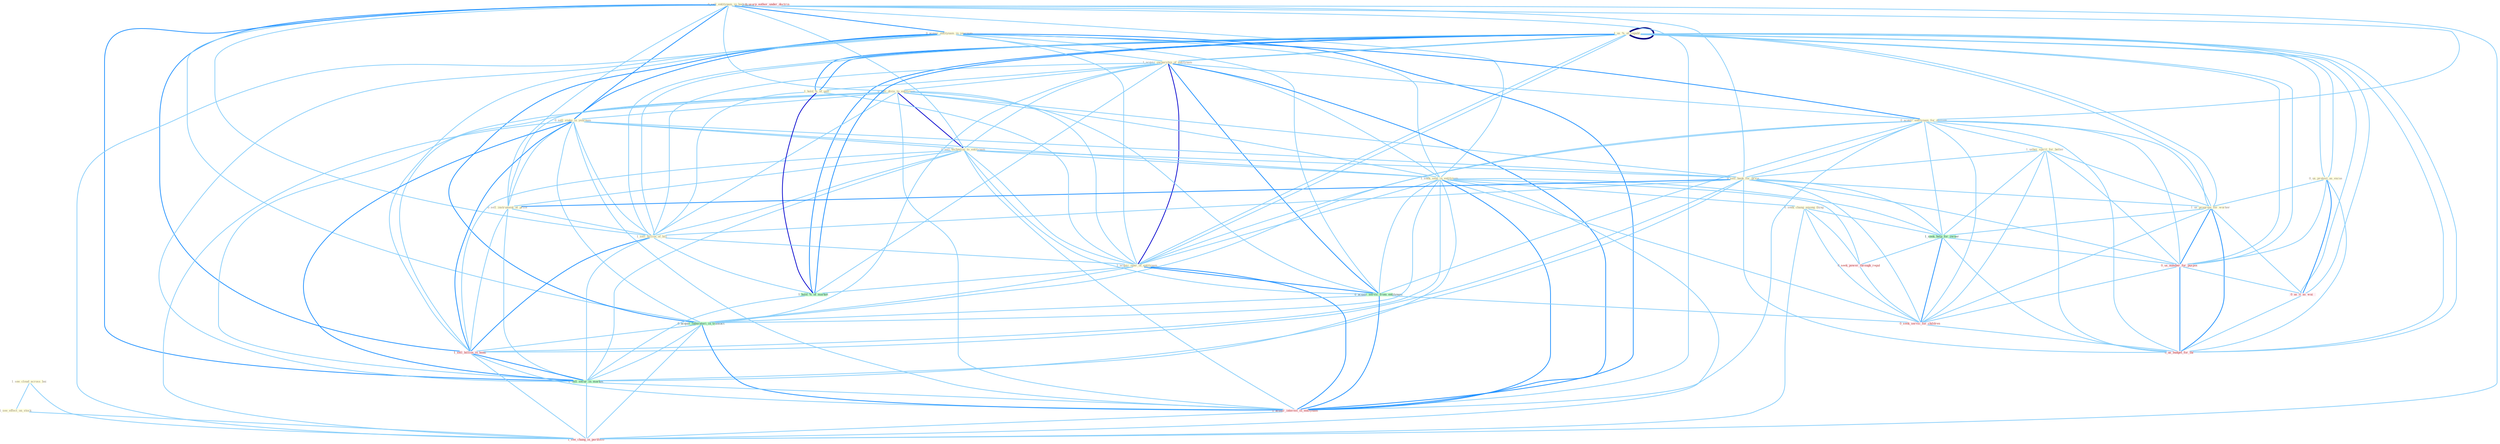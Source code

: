 Graph G{ 
    node
    [shape=polygon,style=filled,width=.5,height=.06,color="#BDFCC9",fixedsize=true,fontsize=4,
    fontcolor="#2f4f4f"];
    {node
    [color="#ffffe0", fontcolor="#8b7d6b"] "1_us_%_of_capabl " "0_sell_entitynam_in_bodega " "0_acquir_entitynam_in_yearnum " "1_acquir_ownership_of_entitynam " "0_sell_divis_to_entitynam " "0_sell_stake_in_yearnum " "0_sell_technolog_to_entitynam " "0_us_protest_as_excus " "0_acquir_entitynam_for_million " "1_usher_spirit_for_better " "1_seek_seat_in_entitynam " "0_sell_bank_for_price " "1_hold_%_of_unit " "1_see_cloud_across_bai " "1_see_effect_on_stock " "1_us_program_for_worker " "0_sell_instrument_at_price " "0_seek_chang_among_thing " "1_sell_billion_of_bill " "1_acquir_oper_of_entitynam "}
{node [color="#fff0f5", fontcolor="#b22222"] "0_seek_power_through_regul " "0_us_number_for_purpos " "1_sell_billion_in_bond " "0_us_it_as_wai " "1_usurp_author_under_doctrin " "1_acquir_interest_in_entitynam " "0_seek_servic_for_children " "1_see_chang_in_portfolio " "0_us_budget_for_thi "}
edge [color="#B0E2FF"];

	"1_us_%_of_capabl " -- "1_acquir_ownership_of_entitynam " [w="1", color="#87cefa" ];
	"1_us_%_of_capabl " -- "0_us_protest_as_excus " [w="1", color="#87cefa" ];
	"1_us_%_of_capabl " -- "1_hold_%_of_unit " [w="2", color="#1e90ff" , len=0.8];
	"1_us_%_of_capabl " -- "1_us_program_for_worker " [w="1", color="#87cefa" ];
	"1_us_%_of_capabl " -- "1_sell_billion_of_bill " [w="1", color="#87cefa" ];
	"1_us_%_of_capabl " -- "1_acquir_oper_of_entitynam " [w="1", color="#87cefa" ];
	"1_us_%_of_capabl " -- "1_hold_%_of_market " [w="2", color="#1e90ff" , len=0.8];
	"1_us_%_of_capabl " -- "0_us_number_for_purpos " [w="1", color="#87cefa" ];
	"1_us_%_of_capabl " -- "0_us_it_as_wai " [w="1", color="#87cefa" ];
	"1_us_%_of_capabl " -- "1_us_%_of_capabl " [w="4", style=bold, color="#000080", len=0.4];
	"1_us_%_of_capabl " -- "0_us_budget_for_thi " [w="1", color="#87cefa" ];
	"0_sell_entitynam_in_bodega " -- "0_acquir_entitynam_in_yearnum " [w="2", color="#1e90ff" , len=0.8];
	"0_sell_entitynam_in_bodega " -- "0_sell_divis_to_entitynam " [w="1", color="#87cefa" ];
	"0_sell_entitynam_in_bodega " -- "0_sell_stake_in_yearnum " [w="2", color="#1e90ff" , len=0.8];
	"0_sell_entitynam_in_bodega " -- "0_sell_technolog_to_entitynam " [w="1", color="#87cefa" ];
	"0_sell_entitynam_in_bodega " -- "0_acquir_entitynam_for_million " [w="1", color="#87cefa" ];
	"0_sell_entitynam_in_bodega " -- "1_seek_seat_in_entitynam " [w="1", color="#87cefa" ];
	"0_sell_entitynam_in_bodega " -- "0_sell_bank_for_price " [w="1", color="#87cefa" ];
	"0_sell_entitynam_in_bodega " -- "0_sell_instrument_at_price " [w="1", color="#87cefa" ];
	"0_sell_entitynam_in_bodega " -- "1_sell_billion_of_bill " [w="1", color="#87cefa" ];
	"0_sell_entitynam_in_bodega " -- "0_acquir_laboratori_in_transact " [w="1", color="#87cefa" ];
	"0_sell_entitynam_in_bodega " -- "1_sell_billion_in_bond " [w="2", color="#1e90ff" , len=0.8];
	"0_sell_entitynam_in_bodega " -- "0_sell_secur_in_market " [w="2", color="#1e90ff" , len=0.8];
	"0_sell_entitynam_in_bodega " -- "1_acquir_interest_in_entitynam " [w="1", color="#87cefa" ];
	"0_sell_entitynam_in_bodega " -- "1_see_chang_in_portfolio " [w="1", color="#87cefa" ];
	"0_acquir_entitynam_in_yearnum " -- "1_acquir_ownership_of_entitynam " [w="1", color="#87cefa" ];
	"0_acquir_entitynam_in_yearnum " -- "0_sell_stake_in_yearnum " [w="2", color="#1e90ff" , len=0.8];
	"0_acquir_entitynam_in_yearnum " -- "0_acquir_entitynam_for_million " [w="2", color="#1e90ff" , len=0.8];
	"0_acquir_entitynam_in_yearnum " -- "1_seek_seat_in_entitynam " [w="1", color="#87cefa" ];
	"0_acquir_entitynam_in_yearnum " -- "1_acquir_oper_of_entitynam " [w="1", color="#87cefa" ];
	"0_acquir_entitynam_in_yearnum " -- "0_acquir_servic_from_entitynam " [w="1", color="#87cefa" ];
	"0_acquir_entitynam_in_yearnum " -- "0_acquir_laboratori_in_transact " [w="2", color="#1e90ff" , len=0.8];
	"0_acquir_entitynam_in_yearnum " -- "1_sell_billion_in_bond " [w="1", color="#87cefa" ];
	"0_acquir_entitynam_in_yearnum " -- "0_sell_secur_in_market " [w="1", color="#87cefa" ];
	"0_acquir_entitynam_in_yearnum " -- "1_acquir_interest_in_entitynam " [w="2", color="#1e90ff" , len=0.8];
	"0_acquir_entitynam_in_yearnum " -- "1_see_chang_in_portfolio " [w="1", color="#87cefa" ];
	"1_acquir_ownership_of_entitynam " -- "0_sell_divis_to_entitynam " [w="1", color="#87cefa" ];
	"1_acquir_ownership_of_entitynam " -- "0_sell_technolog_to_entitynam " [w="1", color="#87cefa" ];
	"1_acquir_ownership_of_entitynam " -- "0_acquir_entitynam_for_million " [w="1", color="#87cefa" ];
	"1_acquir_ownership_of_entitynam " -- "1_seek_seat_in_entitynam " [w="1", color="#87cefa" ];
	"1_acquir_ownership_of_entitynam " -- "1_hold_%_of_unit " [w="1", color="#87cefa" ];
	"1_acquir_ownership_of_entitynam " -- "1_sell_billion_of_bill " [w="1", color="#87cefa" ];
	"1_acquir_ownership_of_entitynam " -- "1_acquir_oper_of_entitynam " [w="3", color="#0000cd" , len=0.6];
	"1_acquir_ownership_of_entitynam " -- "0_acquir_servic_from_entitynam " [w="2", color="#1e90ff" , len=0.8];
	"1_acquir_ownership_of_entitynam " -- "1_hold_%_of_market " [w="1", color="#87cefa" ];
	"1_acquir_ownership_of_entitynam " -- "0_acquir_laboratori_in_transact " [w="1", color="#87cefa" ];
	"1_acquir_ownership_of_entitynam " -- "1_us_%_of_capabl " [w="1", color="#87cefa" ];
	"1_acquir_ownership_of_entitynam " -- "1_acquir_interest_in_entitynam " [w="2", color="#1e90ff" , len=0.8];
	"0_sell_divis_to_entitynam " -- "0_sell_stake_in_yearnum " [w="1", color="#87cefa" ];
	"0_sell_divis_to_entitynam " -- "0_sell_technolog_to_entitynam " [w="3", color="#0000cd" , len=0.6];
	"0_sell_divis_to_entitynam " -- "1_seek_seat_in_entitynam " [w="1", color="#87cefa" ];
	"0_sell_divis_to_entitynam " -- "0_sell_bank_for_price " [w="1", color="#87cefa" ];
	"0_sell_divis_to_entitynam " -- "0_sell_instrument_at_price " [w="1", color="#87cefa" ];
	"0_sell_divis_to_entitynam " -- "1_sell_billion_of_bill " [w="1", color="#87cefa" ];
	"0_sell_divis_to_entitynam " -- "1_acquir_oper_of_entitynam " [w="1", color="#87cefa" ];
	"0_sell_divis_to_entitynam " -- "0_acquir_servic_from_entitynam " [w="1", color="#87cefa" ];
	"0_sell_divis_to_entitynam " -- "1_sell_billion_in_bond " [w="1", color="#87cefa" ];
	"0_sell_divis_to_entitynam " -- "0_sell_secur_in_market " [w="1", color="#87cefa" ];
	"0_sell_divis_to_entitynam " -- "1_acquir_interest_in_entitynam " [w="1", color="#87cefa" ];
	"0_sell_stake_in_yearnum " -- "0_sell_technolog_to_entitynam " [w="1", color="#87cefa" ];
	"0_sell_stake_in_yearnum " -- "1_seek_seat_in_entitynam " [w="1", color="#87cefa" ];
	"0_sell_stake_in_yearnum " -- "0_sell_bank_for_price " [w="1", color="#87cefa" ];
	"0_sell_stake_in_yearnum " -- "0_sell_instrument_at_price " [w="1", color="#87cefa" ];
	"0_sell_stake_in_yearnum " -- "1_sell_billion_of_bill " [w="1", color="#87cefa" ];
	"0_sell_stake_in_yearnum " -- "0_acquir_laboratori_in_transact " [w="1", color="#87cefa" ];
	"0_sell_stake_in_yearnum " -- "1_sell_billion_in_bond " [w="2", color="#1e90ff" , len=0.8];
	"0_sell_stake_in_yearnum " -- "0_sell_secur_in_market " [w="2", color="#1e90ff" , len=0.8];
	"0_sell_stake_in_yearnum " -- "1_acquir_interest_in_entitynam " [w="1", color="#87cefa" ];
	"0_sell_stake_in_yearnum " -- "1_see_chang_in_portfolio " [w="1", color="#87cefa" ];
	"0_sell_technolog_to_entitynam " -- "1_seek_seat_in_entitynam " [w="1", color="#87cefa" ];
	"0_sell_technolog_to_entitynam " -- "0_sell_bank_for_price " [w="1", color="#87cefa" ];
	"0_sell_technolog_to_entitynam " -- "0_sell_instrument_at_price " [w="1", color="#87cefa" ];
	"0_sell_technolog_to_entitynam " -- "1_sell_billion_of_bill " [w="1", color="#87cefa" ];
	"0_sell_technolog_to_entitynam " -- "1_acquir_oper_of_entitynam " [w="1", color="#87cefa" ];
	"0_sell_technolog_to_entitynam " -- "0_acquir_servic_from_entitynam " [w="1", color="#87cefa" ];
	"0_sell_technolog_to_entitynam " -- "1_sell_billion_in_bond " [w="1", color="#87cefa" ];
	"0_sell_technolog_to_entitynam " -- "0_sell_secur_in_market " [w="1", color="#87cefa" ];
	"0_sell_technolog_to_entitynam " -- "1_acquir_interest_in_entitynam " [w="1", color="#87cefa" ];
	"0_us_protest_as_excus " -- "1_us_program_for_worker " [w="1", color="#87cefa" ];
	"0_us_protest_as_excus " -- "0_us_number_for_purpos " [w="1", color="#87cefa" ];
	"0_us_protest_as_excus " -- "0_us_it_as_wai " [w="2", color="#1e90ff" , len=0.8];
	"0_us_protest_as_excus " -- "1_us_%_of_capabl " [w="1", color="#87cefa" ];
	"0_us_protest_as_excus " -- "0_us_budget_for_thi " [w="1", color="#87cefa" ];
	"0_acquir_entitynam_for_million " -- "1_usher_spirit_for_better " [w="1", color="#87cefa" ];
	"0_acquir_entitynam_for_million " -- "0_sell_bank_for_price " [w="1", color="#87cefa" ];
	"0_acquir_entitynam_for_million " -- "1_us_program_for_worker " [w="1", color="#87cefa" ];
	"0_acquir_entitynam_for_million " -- "1_acquir_oper_of_entitynam " [w="1", color="#87cefa" ];
	"0_acquir_entitynam_for_million " -- "1_seek_help_for_owner " [w="1", color="#87cefa" ];
	"0_acquir_entitynam_for_million " -- "0_acquir_servic_from_entitynam " [w="1", color="#87cefa" ];
	"0_acquir_entitynam_for_million " -- "0_us_number_for_purpos " [w="1", color="#87cefa" ];
	"0_acquir_entitynam_for_million " -- "0_acquir_laboratori_in_transact " [w="1", color="#87cefa" ];
	"0_acquir_entitynam_for_million " -- "1_acquir_interest_in_entitynam " [w="1", color="#87cefa" ];
	"0_acquir_entitynam_for_million " -- "0_seek_servic_for_children " [w="1", color="#87cefa" ];
	"0_acquir_entitynam_for_million " -- "0_us_budget_for_thi " [w="1", color="#87cefa" ];
	"1_usher_spirit_for_better " -- "0_sell_bank_for_price " [w="1", color="#87cefa" ];
	"1_usher_spirit_for_better " -- "1_us_program_for_worker " [w="1", color="#87cefa" ];
	"1_usher_spirit_for_better " -- "1_seek_help_for_owner " [w="1", color="#87cefa" ];
	"1_usher_spirit_for_better " -- "0_us_number_for_purpos " [w="1", color="#87cefa" ];
	"1_usher_spirit_for_better " -- "0_seek_servic_for_children " [w="1", color="#87cefa" ];
	"1_usher_spirit_for_better " -- "0_us_budget_for_thi " [w="1", color="#87cefa" ];
	"1_seek_seat_in_entitynam " -- "0_seek_chang_among_thing " [w="1", color="#87cefa" ];
	"1_seek_seat_in_entitynam " -- "1_acquir_oper_of_entitynam " [w="1", color="#87cefa" ];
	"1_seek_seat_in_entitynam " -- "1_seek_help_for_owner " [w="1", color="#87cefa" ];
	"1_seek_seat_in_entitynam " -- "0_acquir_servic_from_entitynam " [w="1", color="#87cefa" ];
	"1_seek_seat_in_entitynam " -- "0_seek_power_through_regul " [w="1", color="#87cefa" ];
	"1_seek_seat_in_entitynam " -- "0_acquir_laboratori_in_transact " [w="1", color="#87cefa" ];
	"1_seek_seat_in_entitynam " -- "1_sell_billion_in_bond " [w="1", color="#87cefa" ];
	"1_seek_seat_in_entitynam " -- "0_sell_secur_in_market " [w="1", color="#87cefa" ];
	"1_seek_seat_in_entitynam " -- "1_acquir_interest_in_entitynam " [w="2", color="#1e90ff" , len=0.8];
	"1_seek_seat_in_entitynam " -- "0_seek_servic_for_children " [w="1", color="#87cefa" ];
	"1_seek_seat_in_entitynam " -- "1_see_chang_in_portfolio " [w="1", color="#87cefa" ];
	"0_sell_bank_for_price " -- "1_us_program_for_worker " [w="1", color="#87cefa" ];
	"0_sell_bank_for_price " -- "0_sell_instrument_at_price " [w="2", color="#1e90ff" , len=0.8];
	"0_sell_bank_for_price " -- "1_sell_billion_of_bill " [w="1", color="#87cefa" ];
	"0_sell_bank_for_price " -- "1_seek_help_for_owner " [w="1", color="#87cefa" ];
	"0_sell_bank_for_price " -- "0_us_number_for_purpos " [w="1", color="#87cefa" ];
	"0_sell_bank_for_price " -- "1_sell_billion_in_bond " [w="1", color="#87cefa" ];
	"0_sell_bank_for_price " -- "0_sell_secur_in_market " [w="1", color="#87cefa" ];
	"0_sell_bank_for_price " -- "0_seek_servic_for_children " [w="1", color="#87cefa" ];
	"0_sell_bank_for_price " -- "0_us_budget_for_thi " [w="1", color="#87cefa" ];
	"1_hold_%_of_unit " -- "1_sell_billion_of_bill " [w="1", color="#87cefa" ];
	"1_hold_%_of_unit " -- "1_acquir_oper_of_entitynam " [w="1", color="#87cefa" ];
	"1_hold_%_of_unit " -- "1_hold_%_of_market " [w="3", color="#0000cd" , len=0.6];
	"1_hold_%_of_unit " -- "1_us_%_of_capabl " [w="2", color="#1e90ff" , len=0.8];
	"1_see_cloud_across_bai " -- "1_see_effect_on_stock " [w="1", color="#87cefa" ];
	"1_see_cloud_across_bai " -- "1_see_chang_in_portfolio " [w="1", color="#87cefa" ];
	"1_see_effect_on_stock " -- "1_see_chang_in_portfolio " [w="1", color="#87cefa" ];
	"1_us_program_for_worker " -- "1_seek_help_for_owner " [w="1", color="#87cefa" ];
	"1_us_program_for_worker " -- "0_us_number_for_purpos " [w="2", color="#1e90ff" , len=0.8];
	"1_us_program_for_worker " -- "0_us_it_as_wai " [w="1", color="#87cefa" ];
	"1_us_program_for_worker " -- "1_us_%_of_capabl " [w="1", color="#87cefa" ];
	"1_us_program_for_worker " -- "0_seek_servic_for_children " [w="1", color="#87cefa" ];
	"1_us_program_for_worker " -- "0_us_budget_for_thi " [w="2", color="#1e90ff" , len=0.8];
	"0_sell_instrument_at_price " -- "1_sell_billion_of_bill " [w="1", color="#87cefa" ];
	"0_sell_instrument_at_price " -- "1_sell_billion_in_bond " [w="1", color="#87cefa" ];
	"0_sell_instrument_at_price " -- "0_sell_secur_in_market " [w="1", color="#87cefa" ];
	"0_seek_chang_among_thing " -- "1_seek_help_for_owner " [w="1", color="#87cefa" ];
	"0_seek_chang_among_thing " -- "0_seek_power_through_regul " [w="1", color="#87cefa" ];
	"0_seek_chang_among_thing " -- "0_seek_servic_for_children " [w="1", color="#87cefa" ];
	"0_seek_chang_among_thing " -- "1_see_chang_in_portfolio " [w="1", color="#87cefa" ];
	"1_sell_billion_of_bill " -- "1_acquir_oper_of_entitynam " [w="1", color="#87cefa" ];
	"1_sell_billion_of_bill " -- "1_hold_%_of_market " [w="1", color="#87cefa" ];
	"1_sell_billion_of_bill " -- "1_sell_billion_in_bond " [w="2", color="#1e90ff" , len=0.8];
	"1_sell_billion_of_bill " -- "1_us_%_of_capabl " [w="1", color="#87cefa" ];
	"1_sell_billion_of_bill " -- "0_sell_secur_in_market " [w="1", color="#87cefa" ];
	"1_acquir_oper_of_entitynam " -- "0_acquir_servic_from_entitynam " [w="2", color="#1e90ff" , len=0.8];
	"1_acquir_oper_of_entitynam " -- "1_hold_%_of_market " [w="1", color="#87cefa" ];
	"1_acquir_oper_of_entitynam " -- "0_acquir_laboratori_in_transact " [w="1", color="#87cefa" ];
	"1_acquir_oper_of_entitynam " -- "1_us_%_of_capabl " [w="1", color="#87cefa" ];
	"1_acquir_oper_of_entitynam " -- "1_acquir_interest_in_entitynam " [w="2", color="#1e90ff" , len=0.8];
	"1_seek_help_for_owner " -- "0_seek_power_through_regul " [w="1", color="#87cefa" ];
	"1_seek_help_for_owner " -- "0_us_number_for_purpos " [w="1", color="#87cefa" ];
	"1_seek_help_for_owner " -- "0_seek_servic_for_children " [w="2", color="#1e90ff" , len=0.8];
	"1_seek_help_for_owner " -- "0_us_budget_for_thi " [w="1", color="#87cefa" ];
	"0_acquir_servic_from_entitynam " -- "0_acquir_laboratori_in_transact " [w="1", color="#87cefa" ];
	"0_acquir_servic_from_entitynam " -- "1_acquir_interest_in_entitynam " [w="2", color="#1e90ff" , len=0.8];
	"0_acquir_servic_from_entitynam " -- "0_seek_servic_for_children " [w="1", color="#87cefa" ];
	"1_hold_%_of_market " -- "1_us_%_of_capabl " [w="2", color="#1e90ff" , len=0.8];
	"1_hold_%_of_market " -- "0_sell_secur_in_market " [w="1", color="#87cefa" ];
	"0_seek_power_through_regul " -- "0_seek_servic_for_children " [w="1", color="#87cefa" ];
	"0_us_number_for_purpos " -- "0_us_it_as_wai " [w="1", color="#87cefa" ];
	"0_us_number_for_purpos " -- "1_us_%_of_capabl " [w="1", color="#87cefa" ];
	"0_us_number_for_purpos " -- "0_seek_servic_for_children " [w="1", color="#87cefa" ];
	"0_us_number_for_purpos " -- "0_us_budget_for_thi " [w="2", color="#1e90ff" , len=0.8];
	"0_acquir_laboratori_in_transact " -- "1_sell_billion_in_bond " [w="1", color="#87cefa" ];
	"0_acquir_laboratori_in_transact " -- "0_sell_secur_in_market " [w="1", color="#87cefa" ];
	"0_acquir_laboratori_in_transact " -- "1_acquir_interest_in_entitynam " [w="2", color="#1e90ff" , len=0.8];
	"0_acquir_laboratori_in_transact " -- "1_see_chang_in_portfolio " [w="1", color="#87cefa" ];
	"1_sell_billion_in_bond " -- "0_sell_secur_in_market " [w="2", color="#1e90ff" , len=0.8];
	"1_sell_billion_in_bond " -- "1_acquir_interest_in_entitynam " [w="1", color="#87cefa" ];
	"1_sell_billion_in_bond " -- "1_see_chang_in_portfolio " [w="1", color="#87cefa" ];
	"0_us_it_as_wai " -- "1_us_%_of_capabl " [w="1", color="#87cefa" ];
	"0_us_it_as_wai " -- "0_us_budget_for_thi " [w="1", color="#87cefa" ];
	"1_us_%_of_capabl " -- "0_us_budget_for_thi " [w="1", color="#87cefa" ];
	"0_sell_secur_in_market " -- "1_acquir_interest_in_entitynam " [w="1", color="#87cefa" ];
	"0_sell_secur_in_market " -- "1_see_chang_in_portfolio " [w="1", color="#87cefa" ];
	"1_acquir_interest_in_entitynam " -- "1_see_chang_in_portfolio " [w="1", color="#87cefa" ];
	"0_seek_servic_for_children " -- "0_us_budget_for_thi " [w="1", color="#87cefa" ];
}